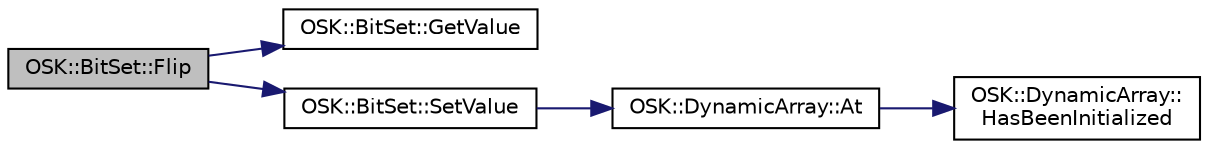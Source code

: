digraph "OSK::BitSet::Flip"
{
 // LATEX_PDF_SIZE
  edge [fontname="Helvetica",fontsize="10",labelfontname="Helvetica",labelfontsize="10"];
  node [fontname="Helvetica",fontsize="10",shape=record];
  rankdir="LR";
  Node1 [label="OSK::BitSet::Flip",height=0.2,width=0.4,color="black", fillcolor="grey75", style="filled", fontcolor="black",tooltip="Cambia el valor del bit en la posición dada."];
  Node1 -> Node2 [color="midnightblue",fontsize="10",style="solid",fontname="Helvetica"];
  Node2 [label="OSK::BitSet::GetValue",height=0.2,width=0.4,color="black", fillcolor="white", style="filled",URL="$class_o_s_k_1_1_bit_set.html#a3d2ac7ec072fd2a743368c2f7b007203",tooltip="Devuelve el valor del bit en la posición dada."];
  Node1 -> Node3 [color="midnightblue",fontsize="10",style="solid",fontname="Helvetica"];
  Node3 [label="OSK::BitSet::SetValue",height=0.2,width=0.4,color="black", fillcolor="white", style="filled",URL="$class_o_s_k_1_1_bit_set.html#a6a6452952af49f3f7e15634bef33fde4",tooltip="Establece el valor del bit en la posición dada."];
  Node3 -> Node4 [color="midnightblue",fontsize="10",style="solid",fontname="Helvetica"];
  Node4 [label="OSK::DynamicArray::At",height=0.2,width=0.4,color="black", fillcolor="white", style="filled",URL="$class_o_s_k_1_1_dynamic_array.html#a9691f5eaf46654d59525c6c342d69cbb",tooltip="Devuelve el elemento en la posición dada."];
  Node4 -> Node5 [color="midnightblue",fontsize="10",style="solid",fontname="Helvetica"];
  Node5 [label="OSK::DynamicArray::\lHasBeenInitialized",height=0.2,width=0.4,color="black", fillcolor="white", style="filled",URL="$class_o_s_k_1_1_dynamic_array.html#a24b36038b685ea5f33b2b9b279035cef",tooltip="Devuelve true si el array se ha inicializado."];
}
